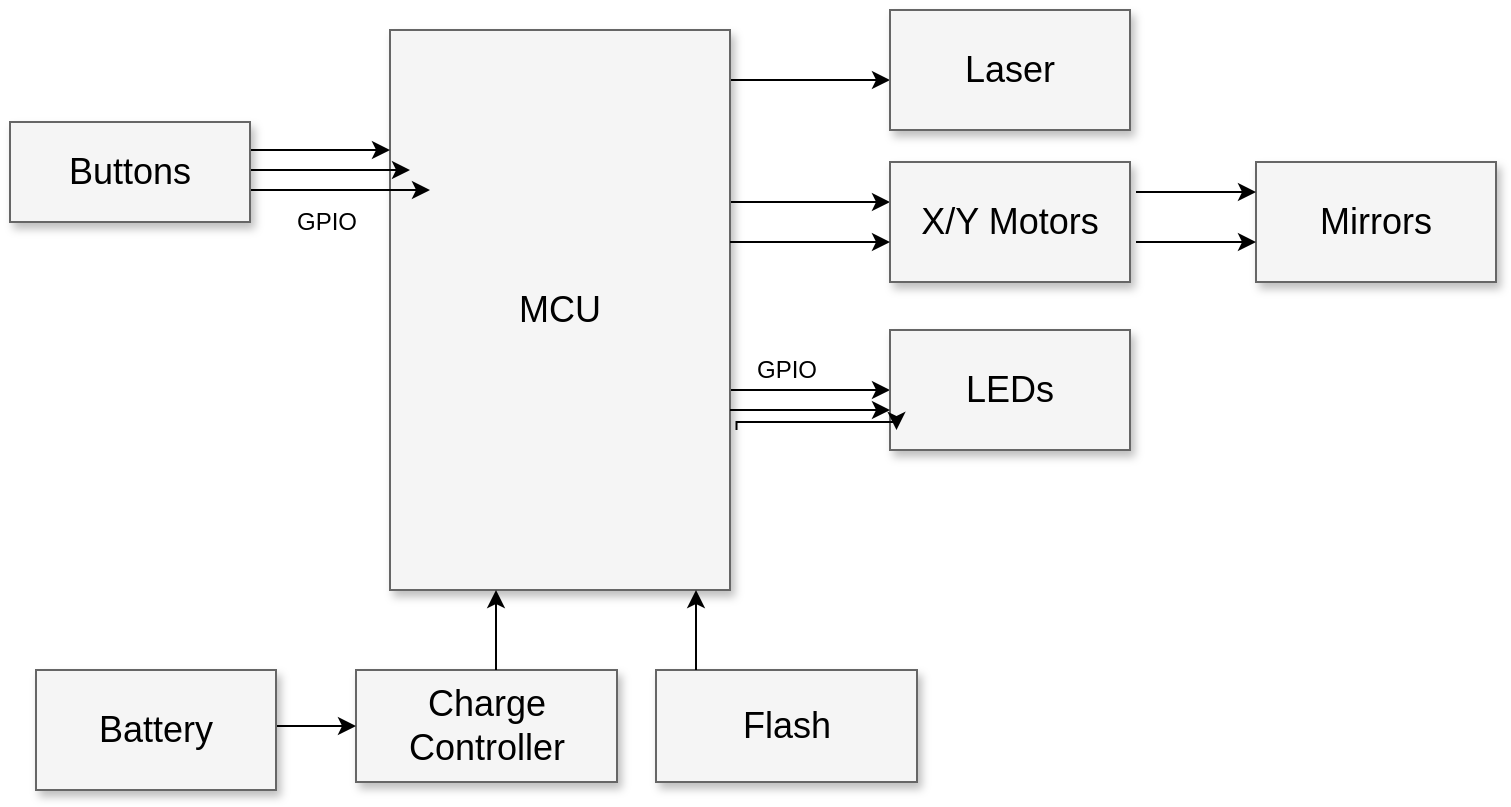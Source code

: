 <mxfile version="17.2.4" type="github"><diagram name="Page-1" id="90a13364-a465-7bf4-72fc-28e22215d7a0"><mxGraphModel dx="1420" dy="1264" grid="1" gridSize="10" guides="1" tooltips="1" connect="1" arrows="1" fold="1" page="1" pageScale="1.5" pageWidth="1169" pageHeight="826" background="none" math="0" shadow="0"><root><mxCell id="0" style=";html=1;"/><mxCell id="1" style=";html=1;" parent="0"/><mxCell id="3a17f1ce550125da-13" style="edgeStyle=elbowEdgeStyle;rounded=0;html=1;startArrow=none;startFill=0;jettySize=auto;orthogonalLoop=1;fontSize=18;elbow=vertical;" parent="1" source="3a17f1ce550125da-2" target="3a17f1ce550125da-4" edge="1"><mxGeometry relative="1" as="geometry"/></mxCell><mxCell id="3a17f1ce550125da-14" style="edgeStyle=elbowEdgeStyle;rounded=0;html=1;startArrow=none;startFill=0;jettySize=auto;orthogonalLoop=1;fontSize=18;elbow=vertical;" parent="1" source="3a17f1ce550125da-2" target="3a17f1ce550125da-5" edge="1"><mxGeometry relative="1" as="geometry"><Array as="points"><mxPoint x="990" y="540"/></Array></mxGeometry></mxCell><mxCell id="3a17f1ce550125da-15" style="edgeStyle=elbowEdgeStyle;rounded=0;html=1;startArrow=none;startFill=0;jettySize=auto;orthogonalLoop=1;fontSize=18;elbow=vertical;" parent="1" source="3a17f1ce550125da-2" target="3a17f1ce550125da-6" edge="1"><mxGeometry relative="1" as="geometry"/></mxCell><mxCell id="3a17f1ce550125da-2" value="MCU" style="whiteSpace=wrap;html=1;shadow=1;fontSize=18;fillColor=#f5f5f5;strokeColor=#666666;" parent="1" vertex="1"><mxGeometry x="787" y="454" width="170" height="280" as="geometry"/></mxCell><mxCell id="3a17f1ce550125da-4" value="Laser" style="whiteSpace=wrap;html=1;shadow=1;fontSize=18;fillColor=#f5f5f5;strokeColor=#666666;" parent="1" vertex="1"><mxGeometry x="1037" y="444" width="120" height="60" as="geometry"/></mxCell><mxCell id="3a17f1ce550125da-5" value="X/Y Motors" style="whiteSpace=wrap;html=1;shadow=1;fontSize=18;fillColor=#f5f5f5;strokeColor=#666666;" parent="1" vertex="1"><mxGeometry x="1037" y="520" width="120" height="60" as="geometry"/></mxCell><mxCell id="3a17f1ce550125da-6" value="LEDs" style="whiteSpace=wrap;html=1;shadow=1;fontSize=18;fillColor=#f5f5f5;strokeColor=#666666;" parent="1" vertex="1"><mxGeometry x="1037" y="604" width="120" height="60" as="geometry"/></mxCell><mxCell id="3a17f1ce550125da-20" style="edgeStyle=elbowEdgeStyle;rounded=0;html=1;startArrow=none;startFill=0;jettySize=auto;orthogonalLoop=1;fontSize=18;elbow=vertical;" parent="1" source="t3vODOe9pIlOg7hjB-0y-4" target="3a17f1ce550125da-2" edge="1"><mxGeometry relative="1" as="geometry"><Array as="points"><mxPoint x="757" y="514"/></Array><mxPoint x="650" y="510" as="sourcePoint"/></mxGeometry></mxCell><mxCell id="3a17f1ce550125da-10" value="Charge Controller" style="whiteSpace=wrap;html=1;shadow=1;fontSize=18;fillColor=#f5f5f5;strokeColor=#666666;" parent="1" vertex="1"><mxGeometry x="770" y="774" width="130.5" height="56" as="geometry"/></mxCell><mxCell id="3a17f1ce550125da-18" style="edgeStyle=elbowEdgeStyle;rounded=0;html=1;startArrow=none;startFill=0;jettySize=auto;orthogonalLoop=1;fontSize=18;elbow=vertical;" parent="1" source="3a17f1ce550125da-11" target="3a17f1ce550125da-10" edge="1"><mxGeometry relative="1" as="geometry"/></mxCell><mxCell id="3a17f1ce550125da-11" value="Battery" style="whiteSpace=wrap;html=1;shadow=1;fontSize=18;fillColor=#f5f5f5;strokeColor=#666666;" parent="1" vertex="1"><mxGeometry x="610" y="774" width="120" height="60" as="geometry"/></mxCell><mxCell id="3a17f1ce550125da-23" style="edgeStyle=elbowEdgeStyle;rounded=0;html=1;startArrow=none;startFill=0;jettySize=auto;orthogonalLoop=1;fontSize=18;" parent="1" edge="1"><mxGeometry relative="1" as="geometry"><mxPoint x="840" y="774" as="sourcePoint"/><mxPoint x="840" y="734" as="targetPoint"/><Array as="points"><mxPoint x="840" y="754"/><mxPoint x="840" y="754"/></Array></mxGeometry></mxCell><mxCell id="t3vODOe9pIlOg7hjB-0y-6" value="GPIO&lt;br&gt;" style="text;html=1;align=center;verticalAlign=middle;resizable=0;points=[];autosize=1;strokeColor=none;fillColor=none;" parent="1" vertex="1"><mxGeometry x="730" y="540" width="50" height="20" as="geometry"/></mxCell><mxCell id="t3vODOe9pIlOg7hjB-0y-11" value="Flash" style="whiteSpace=wrap;html=1;shadow=1;fontSize=18;fillColor=#f5f5f5;strokeColor=#666666;" parent="1" vertex="1"><mxGeometry x="920" y="774" width="130.5" height="56" as="geometry"/></mxCell><mxCell id="t3vODOe9pIlOg7hjB-0y-12" style="edgeStyle=elbowEdgeStyle;rounded=0;html=1;startArrow=none;startFill=0;jettySize=auto;orthogonalLoop=1;fontSize=18;" parent="1" edge="1"><mxGeometry relative="1" as="geometry"><mxPoint x="940" y="774" as="sourcePoint"/><mxPoint x="940" y="734" as="targetPoint"/><Array as="points"><mxPoint x="940" y="754"/><mxPoint x="940" y="754"/></Array></mxGeometry></mxCell><mxCell id="t3vODOe9pIlOg7hjB-0y-13" value="Mirrors" style="whiteSpace=wrap;html=1;shadow=1;fontSize=18;fillColor=#f5f5f5;strokeColor=#666666;" parent="1" vertex="1"><mxGeometry x="1220" y="520" width="120" height="60" as="geometry"/></mxCell><mxCell id="t3vODOe9pIlOg7hjB-0y-14" style="edgeStyle=elbowEdgeStyle;rounded=0;html=1;startArrow=none;startFill=0;jettySize=auto;orthogonalLoop=1;fontSize=18;elbow=vertical;" parent="1" edge="1"><mxGeometry relative="1" as="geometry"><mxPoint x="957" y="560" as="sourcePoint"/><mxPoint x="1037" y="560" as="targetPoint"/></mxGeometry></mxCell><mxCell id="t3vODOe9pIlOg7hjB-0y-15" style="edgeStyle=elbowEdgeStyle;rounded=0;html=1;startArrow=none;startFill=0;jettySize=auto;orthogonalLoop=1;fontSize=18;elbow=vertical;" parent="1" edge="1"><mxGeometry relative="1" as="geometry"><mxPoint x="1160" y="535" as="sourcePoint"/><mxPoint x="1220" y="535" as="targetPoint"/></mxGeometry></mxCell><mxCell id="t3vODOe9pIlOg7hjB-0y-16" style="edgeStyle=elbowEdgeStyle;rounded=0;html=1;startArrow=none;startFill=0;jettySize=auto;orthogonalLoop=1;fontSize=18;elbow=vertical;" parent="1" edge="1"><mxGeometry relative="1" as="geometry"><mxPoint x="1160" y="560" as="sourcePoint"/><mxPoint x="1220" y="560" as="targetPoint"/></mxGeometry></mxCell><mxCell id="t3vODOe9pIlOg7hjB-0y-18" value="GPIO" style="text;html=1;align=center;verticalAlign=middle;resizable=0;points=[];autosize=1;strokeColor=none;fillColor=none;" parent="1" vertex="1"><mxGeometry x="960.25" y="614" width="50" height="20" as="geometry"/></mxCell><mxCell id="t3vODOe9pIlOg7hjB-0y-20" style="edgeStyle=elbowEdgeStyle;rounded=0;html=1;startArrow=none;startFill=0;jettySize=auto;orthogonalLoop=1;fontSize=18;elbow=vertical;" parent="1" edge="1"><mxGeometry relative="1" as="geometry"><Array as="points"><mxPoint x="767" y="524"/></Array><mxPoint x="660" y="520" as="sourcePoint"/><mxPoint x="797" y="524" as="targetPoint"/></mxGeometry></mxCell><mxCell id="t3vODOe9pIlOg7hjB-0y-21" style="edgeStyle=elbowEdgeStyle;rounded=0;html=1;startArrow=none;startFill=0;jettySize=auto;orthogonalLoop=1;fontSize=18;elbow=vertical;" parent="1" edge="1"><mxGeometry relative="1" as="geometry"><Array as="points"><mxPoint x="777" y="534"/></Array><mxPoint x="670" y="530" as="sourcePoint"/><mxPoint x="807" y="534" as="targetPoint"/></mxGeometry></mxCell><mxCell id="t3vODOe9pIlOg7hjB-0y-4" value="Buttons" style="whiteSpace=wrap;html=1;shadow=1;fontSize=18;fillColor=#f5f5f5;strokeColor=#666666;" parent="1" vertex="1"><mxGeometry x="597" y="500" width="120" height="50" as="geometry"/></mxCell><mxCell id="t3vODOe9pIlOg7hjB-0y-23" style="edgeStyle=elbowEdgeStyle;rounded=0;html=1;startArrow=none;startFill=0;jettySize=auto;orthogonalLoop=1;fontSize=18;elbow=vertical;" parent="1" edge="1"><mxGeometry relative="1" as="geometry"><mxPoint x="957" y="644" as="sourcePoint"/><mxPoint x="1037" y="644" as="targetPoint"/></mxGeometry></mxCell><mxCell id="t3vODOe9pIlOg7hjB-0y-24" style="edgeStyle=elbowEdgeStyle;rounded=0;html=1;startArrow=none;startFill=0;jettySize=auto;orthogonalLoop=1;fontSize=18;elbow=vertical;" parent="1" edge="1"><mxGeometry relative="1" as="geometry"><mxPoint x="960.25" y="654" as="sourcePoint"/><mxPoint x="1040.25" y="654" as="targetPoint"/><Array as="points"><mxPoint x="1010" y="650"/></Array></mxGeometry></mxCell></root></mxGraphModel></diagram></mxfile>